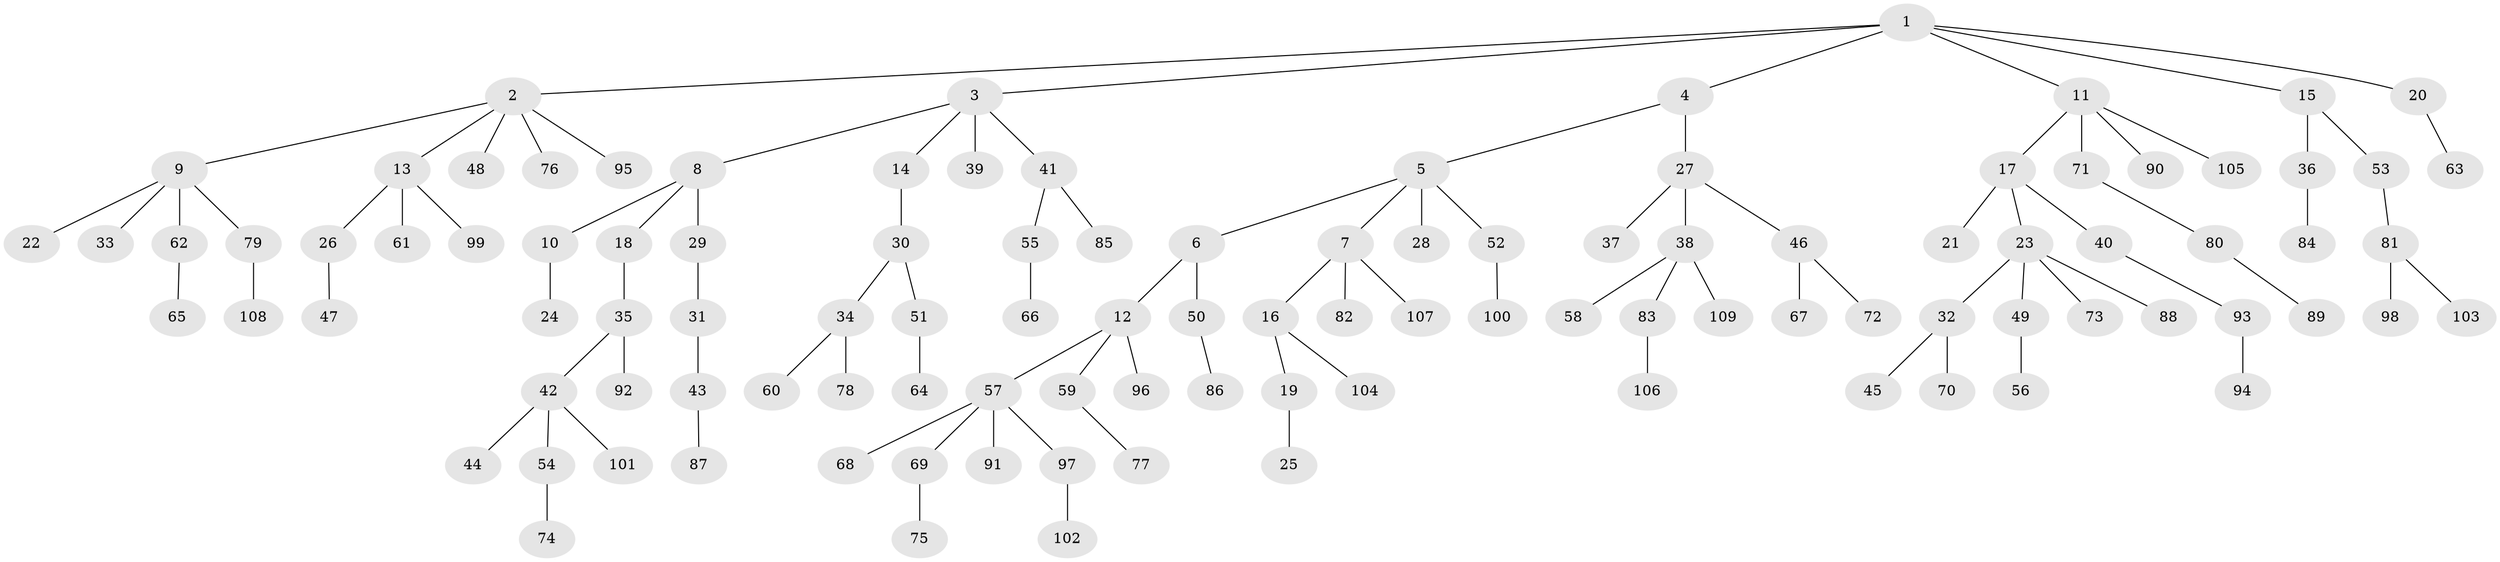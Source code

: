 // Generated by graph-tools (version 1.1) at 2025/11/02/27/25 16:11:27]
// undirected, 109 vertices, 108 edges
graph export_dot {
graph [start="1"]
  node [color=gray90,style=filled];
  1;
  2;
  3;
  4;
  5;
  6;
  7;
  8;
  9;
  10;
  11;
  12;
  13;
  14;
  15;
  16;
  17;
  18;
  19;
  20;
  21;
  22;
  23;
  24;
  25;
  26;
  27;
  28;
  29;
  30;
  31;
  32;
  33;
  34;
  35;
  36;
  37;
  38;
  39;
  40;
  41;
  42;
  43;
  44;
  45;
  46;
  47;
  48;
  49;
  50;
  51;
  52;
  53;
  54;
  55;
  56;
  57;
  58;
  59;
  60;
  61;
  62;
  63;
  64;
  65;
  66;
  67;
  68;
  69;
  70;
  71;
  72;
  73;
  74;
  75;
  76;
  77;
  78;
  79;
  80;
  81;
  82;
  83;
  84;
  85;
  86;
  87;
  88;
  89;
  90;
  91;
  92;
  93;
  94;
  95;
  96;
  97;
  98;
  99;
  100;
  101;
  102;
  103;
  104;
  105;
  106;
  107;
  108;
  109;
  1 -- 2;
  1 -- 3;
  1 -- 4;
  1 -- 11;
  1 -- 15;
  1 -- 20;
  2 -- 9;
  2 -- 13;
  2 -- 48;
  2 -- 76;
  2 -- 95;
  3 -- 8;
  3 -- 14;
  3 -- 39;
  3 -- 41;
  4 -- 5;
  4 -- 27;
  5 -- 6;
  5 -- 7;
  5 -- 28;
  5 -- 52;
  6 -- 12;
  6 -- 50;
  7 -- 16;
  7 -- 82;
  7 -- 107;
  8 -- 10;
  8 -- 18;
  8 -- 29;
  9 -- 22;
  9 -- 33;
  9 -- 62;
  9 -- 79;
  10 -- 24;
  11 -- 17;
  11 -- 71;
  11 -- 90;
  11 -- 105;
  12 -- 57;
  12 -- 59;
  12 -- 96;
  13 -- 26;
  13 -- 61;
  13 -- 99;
  14 -- 30;
  15 -- 36;
  15 -- 53;
  16 -- 19;
  16 -- 104;
  17 -- 21;
  17 -- 23;
  17 -- 40;
  18 -- 35;
  19 -- 25;
  20 -- 63;
  23 -- 32;
  23 -- 49;
  23 -- 73;
  23 -- 88;
  26 -- 47;
  27 -- 37;
  27 -- 38;
  27 -- 46;
  29 -- 31;
  30 -- 34;
  30 -- 51;
  31 -- 43;
  32 -- 45;
  32 -- 70;
  34 -- 60;
  34 -- 78;
  35 -- 42;
  35 -- 92;
  36 -- 84;
  38 -- 58;
  38 -- 83;
  38 -- 109;
  40 -- 93;
  41 -- 55;
  41 -- 85;
  42 -- 44;
  42 -- 54;
  42 -- 101;
  43 -- 87;
  46 -- 67;
  46 -- 72;
  49 -- 56;
  50 -- 86;
  51 -- 64;
  52 -- 100;
  53 -- 81;
  54 -- 74;
  55 -- 66;
  57 -- 68;
  57 -- 69;
  57 -- 91;
  57 -- 97;
  59 -- 77;
  62 -- 65;
  69 -- 75;
  71 -- 80;
  79 -- 108;
  80 -- 89;
  81 -- 98;
  81 -- 103;
  83 -- 106;
  93 -- 94;
  97 -- 102;
}
